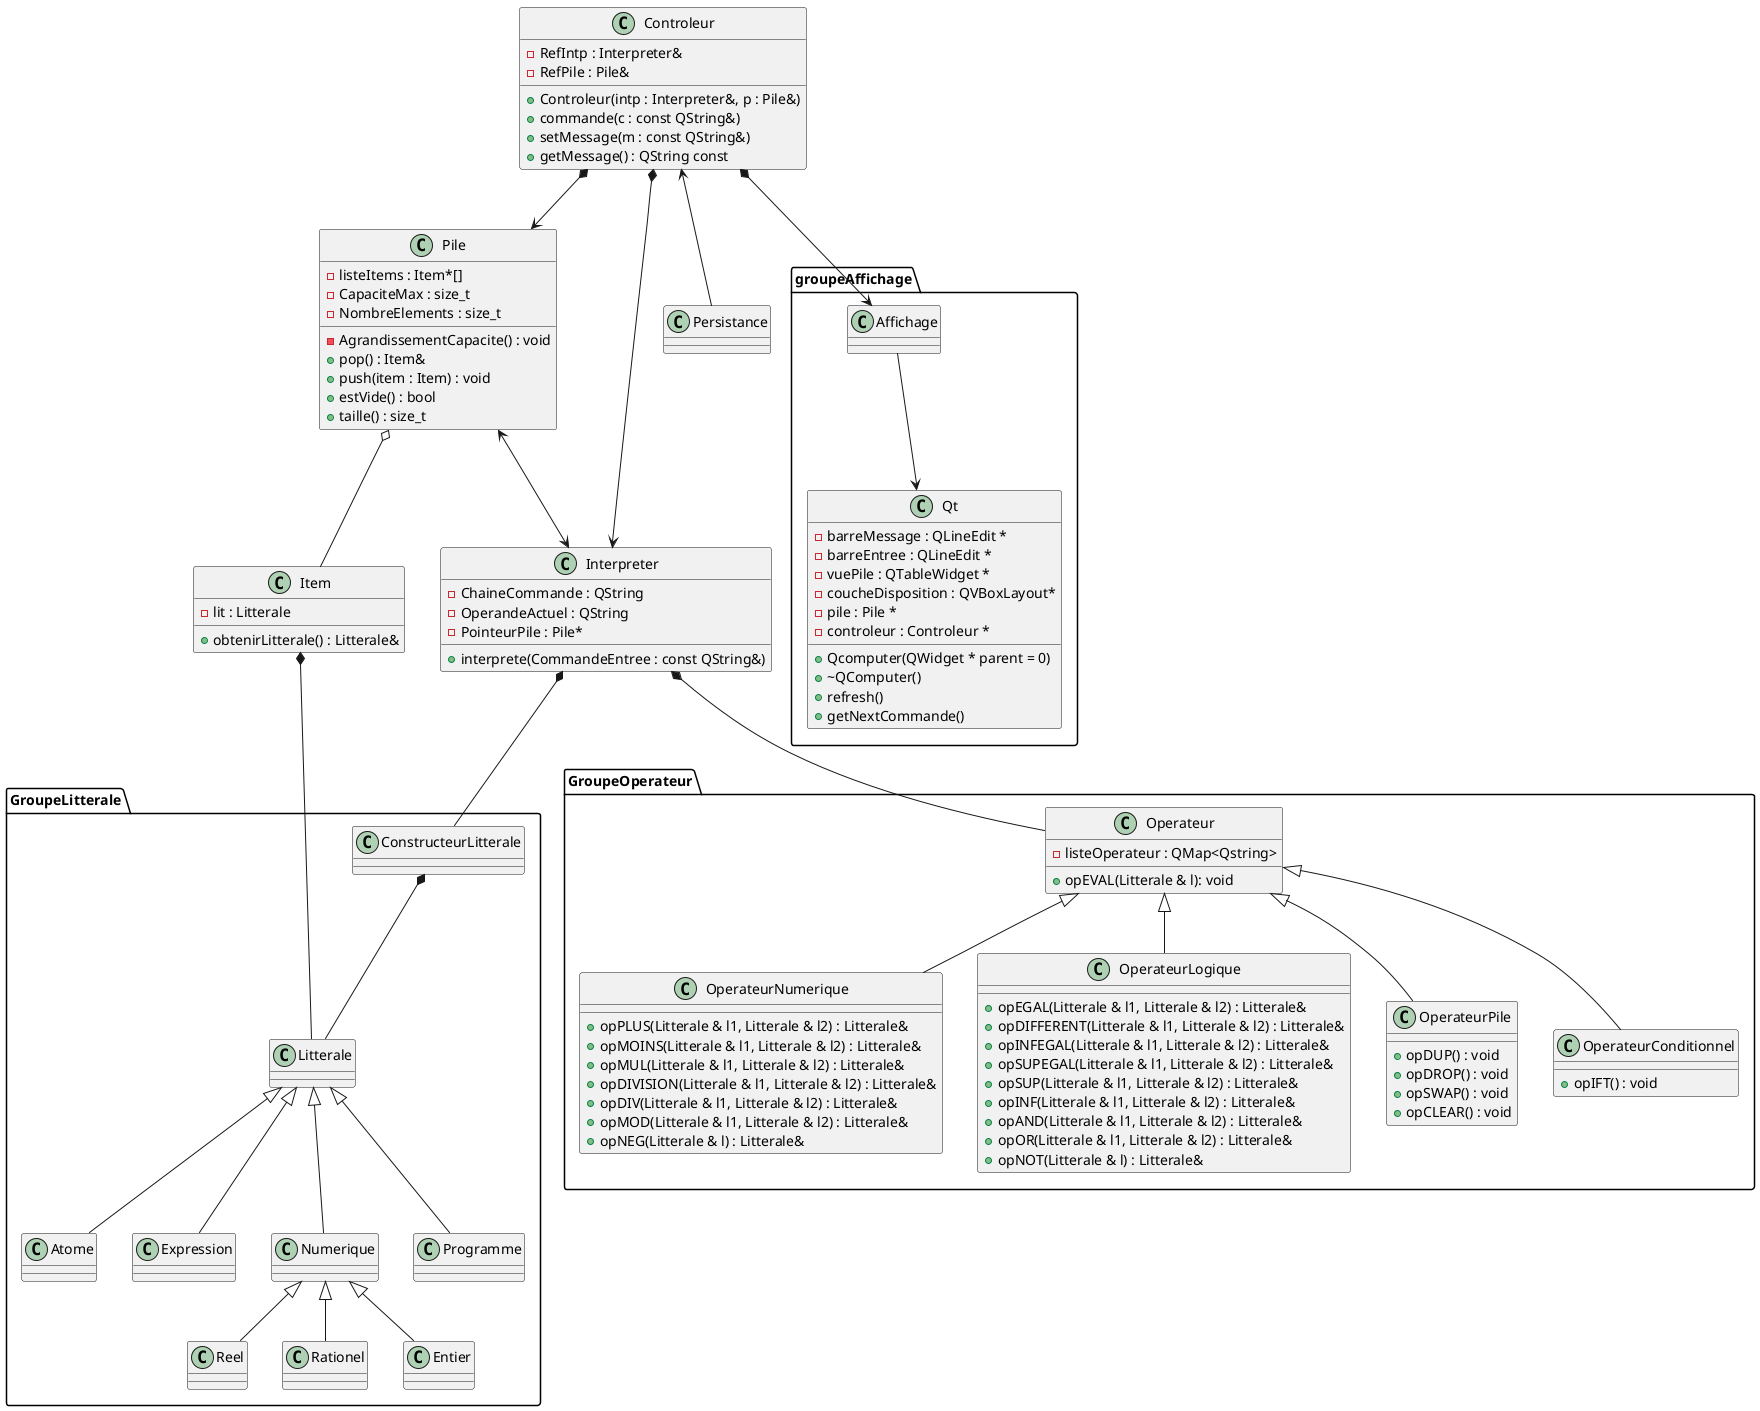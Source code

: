 @startuml

package "GroupeLitterale" {
    Class Litterale{

    }

    Class ConstructeurLitterale{

    }

    Class Atome{

    }

    Class Expression{

    }

    Class Numerique{

    }

    Class Reel{

    }

    Class Rationel{

    }

    Class Entier{

    }

    Class Programme{

    }

}


Class Item{
    -lit : Litterale
    +obtenirLitterale() : Litterale&
}

package "GroupeOperateur" {

Class Operateur{
    -listeOperateur : QMap<Qstring>
    +opEVAL(Litterale & l): void
}

Class OperateurNumerique {
    +opPLUS(Litterale & l1, Litterale & l2) : Litterale&
    +opMOINS(Litterale & l1, Litterale & l2) : Litterale&
    +opMUL(Litterale & l1, Litterale & l2) : Litterale&
    +opDIVISION(Litterale & l1, Litterale & l2) : Litterale&
    +opDIV(Litterale & l1, Litterale & l2) : Litterale&
    +opMOD(Litterale & l1, Litterale & l2) : Litterale&
    +opNEG(Litterale & l) : Litterale&
}

Class OperateurLogique {
    +opEGAL(Litterale & l1, Litterale & l2) : Litterale&
    +opDIFFERENT(Litterale & l1, Litterale & l2) : Litterale&
    +opINFEGAL(Litterale & l1, Litterale & l2) : Litterale&
    +opSUPEGAL(Litterale & l1, Litterale & l2) : Litterale&
    +opSUP(Litterale & l1, Litterale & l2) : Litterale&
    +opINF(Litterale & l1, Litterale & l2) : Litterale&
    +opAND(Litterale & l1, Litterale & l2) : Litterale&
    +opOR(Litterale & l1, Litterale & l2) : Litterale&
    +opNOT(Litterale & l) : Litterale&


}

Class OperateurPile {
    +opDUP() : void
    +opDROP() : void
    +opSWAP() : void 
    +opCLEAR() : void
}

Class OperateurConditionnel {
    +opIFT() : void
}



}


Class Pile{
    -listeItems : Item*[]
    -CapaciteMax : size_t
    -NombreElements : size_t
    -AgrandissementCapacite() : void
    +pop() : Item&
    +push(item : Item) : void
    +estVide() : bool
    +taille() : size_t



}

Class Interpreter{
    -ChaineCommande : QString
    -OperandeActuel : QString
    -PointeurPile : Pile*
    +interprete(CommandeEntree : const QString&)
}

Class Controleur{
    -RefIntp : Interpreter&
    -RefPile : Pile&
    +Controleur(intp : Interpreter&, p : Pile&)
    +commande(c : const QString&)
    +setMessage(m : const QString&)
    +getMessage() : QString const
}

Class Persistance{

}

package "groupeAffichage" {

    Class Affichage{

    }

    Class Qt {
	-barreMessage : QLineEdit *
	-barreEntree : QLineEdit *
	-vuePile : QTableWidget *
	-coucheDisposition : QVBoxLayout*
	-pile : Pile *
	-controleur : Controleur *
	+Qcomputer(QWidget * parent = 0)
	+~QComputer()
	+refresh()
	+getNextCommande()
    }

}

Litterale <|-- Programme
Litterale <|-- Numerique
Litterale <|-- Expression
Litterale <|-- Atome
Numerique <|-- Reel
Numerique <|-- Rationel
Numerique <|-- Entier

Operateur <|-- OperateurNumerique
Operateur <|-- OperateurLogique
Operateur <|-- OperateurPile
Operateur <|-- OperateurConditionnel 

ConstructeurLitterale *-- Litterale
Interpreter *-- Operateur
Interpreter *-- ConstructeurLitterale
Item *-- Litterale
Pile o-- Item
Pile <--> Interpreter
Controleur *--> Interpreter
Controleur *--> Pile
Controleur <-- Persistance
Controleur *--> Affichage
Affichage --> Qt

@enduml
